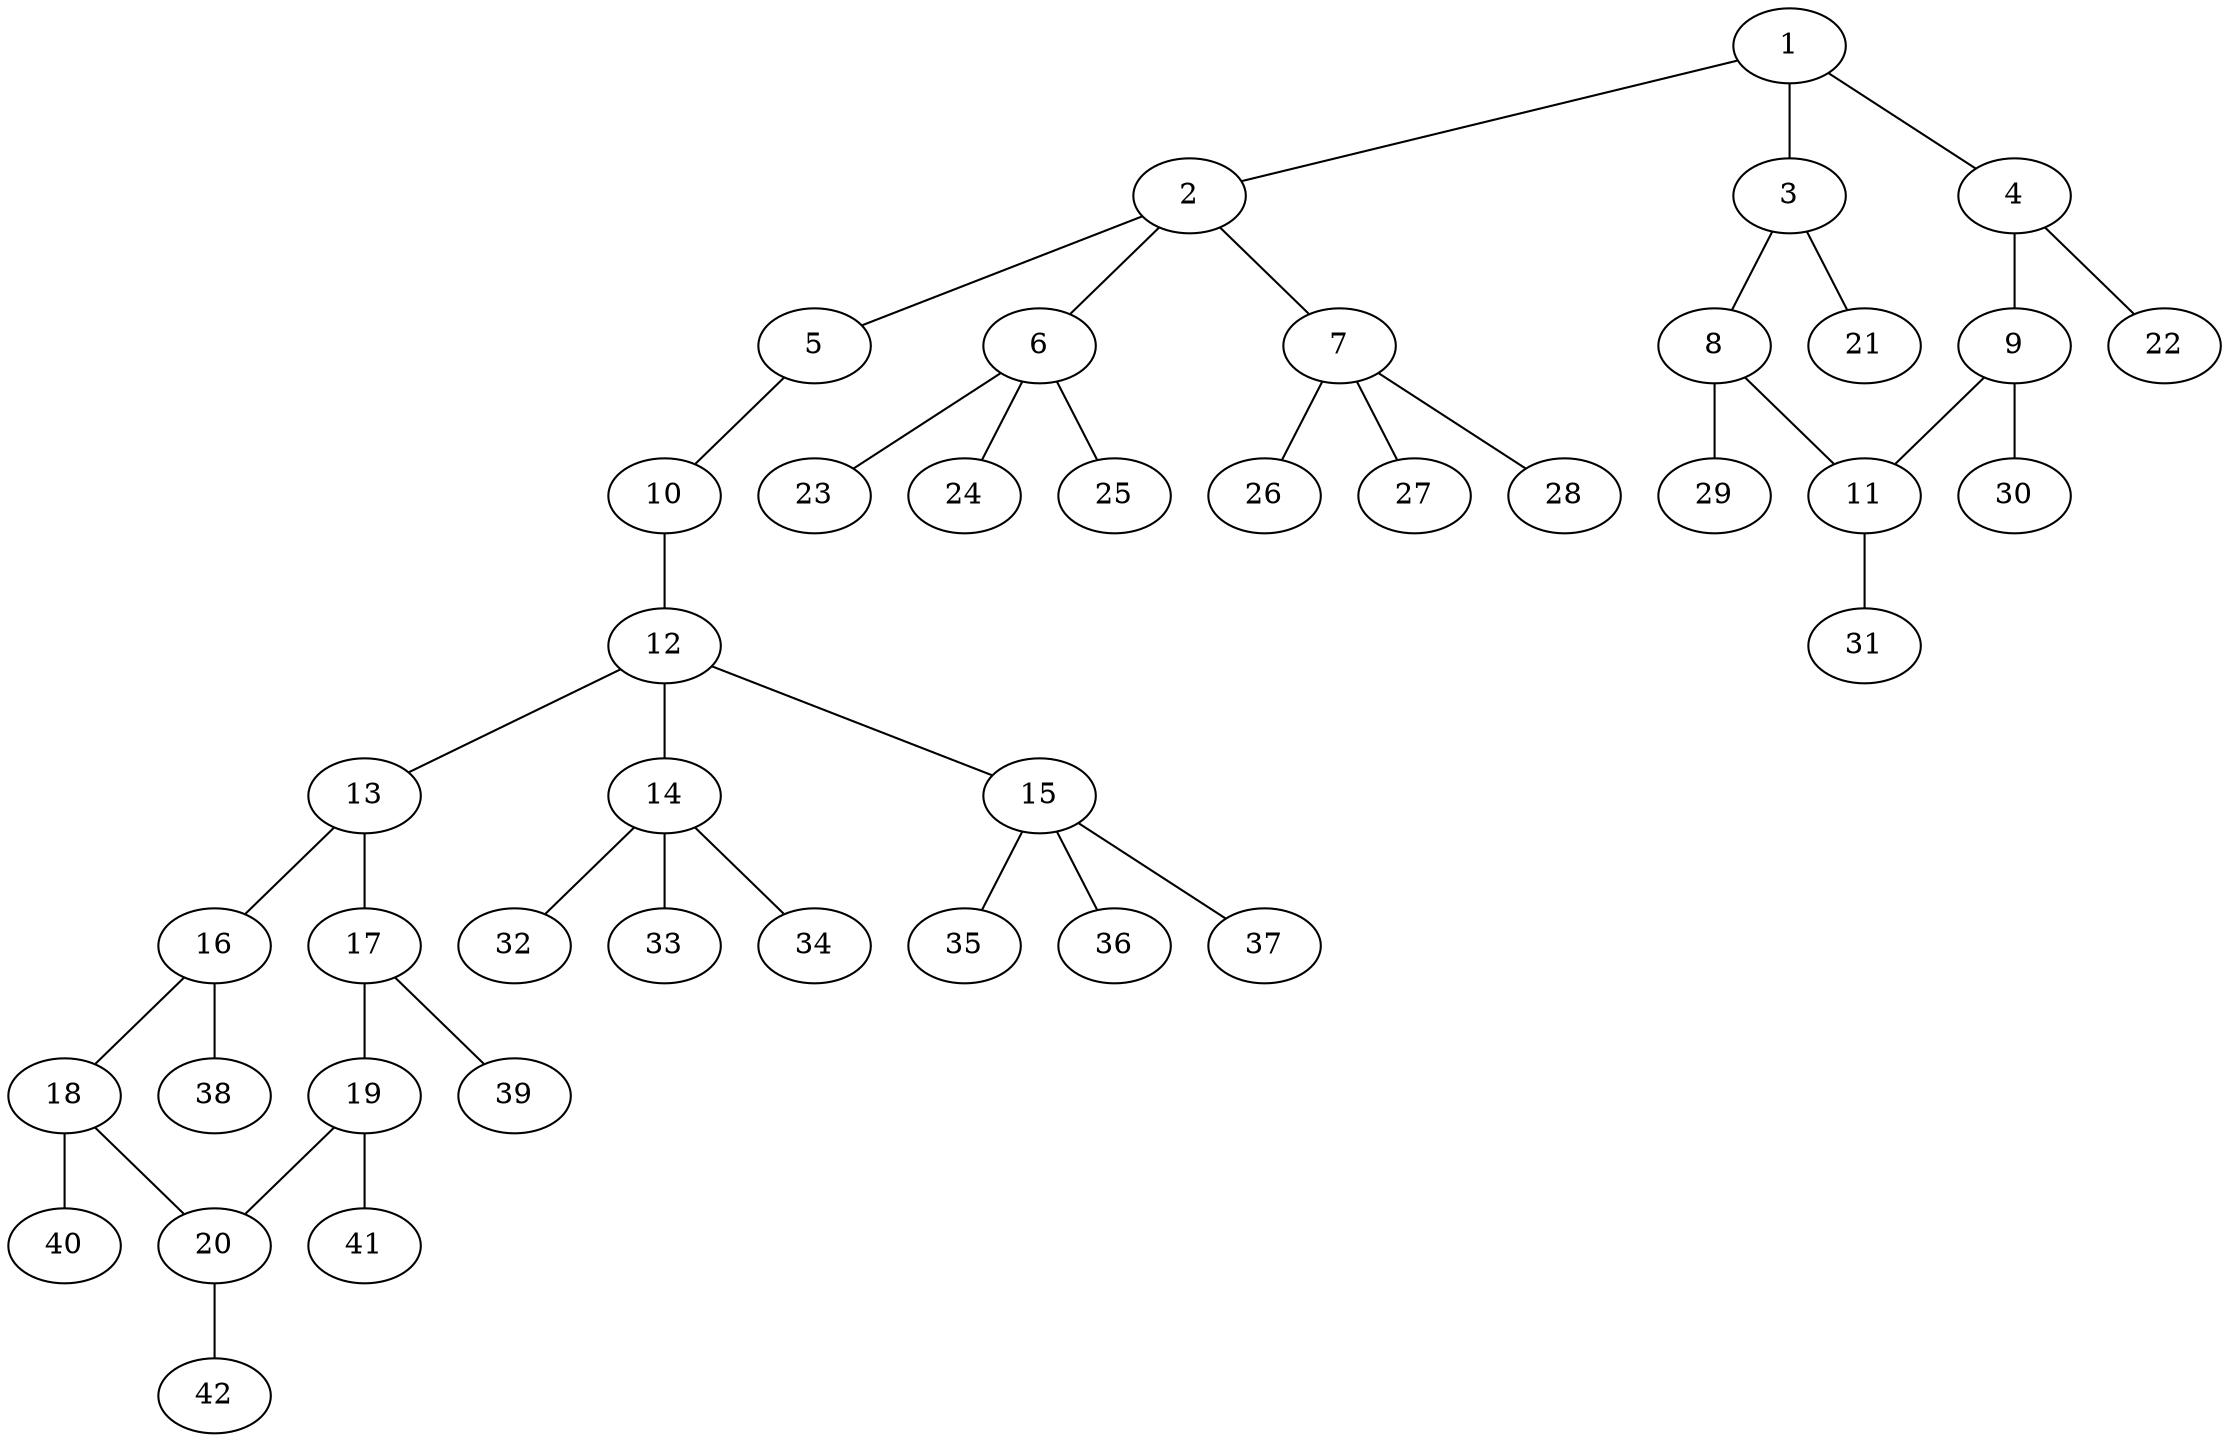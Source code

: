 graph molecule_491 {
	1	 [chem=C];
	2	 [chem=C];
	1 -- 2	 [valence=1];
	3	 [chem=C];
	1 -- 3	 [valence=1];
	4	 [chem=C];
	1 -- 4	 [valence=2];
	5	 [chem=O];
	2 -- 5	 [valence=1];
	6	 [chem=C];
	2 -- 6	 [valence=1];
	7	 [chem=C];
	2 -- 7	 [valence=1];
	8	 [chem=C];
	3 -- 8	 [valence=2];
	21	 [chem=H];
	3 -- 21	 [valence=1];
	9	 [chem=C];
	4 -- 9	 [valence=1];
	22	 [chem=H];
	4 -- 22	 [valence=1];
	10	 [chem=O];
	5 -- 10	 [valence=1];
	23	 [chem=H];
	6 -- 23	 [valence=1];
	24	 [chem=H];
	6 -- 24	 [valence=1];
	25	 [chem=H];
	6 -- 25	 [valence=1];
	26	 [chem=H];
	7 -- 26	 [valence=1];
	27	 [chem=H];
	7 -- 27	 [valence=1];
	28	 [chem=H];
	7 -- 28	 [valence=1];
	11	 [chem=C];
	8 -- 11	 [valence=1];
	29	 [chem=H];
	8 -- 29	 [valence=1];
	9 -- 11	 [valence=2];
	30	 [chem=H];
	9 -- 30	 [valence=1];
	12	 [chem=C];
	10 -- 12	 [valence=1];
	31	 [chem=H];
	11 -- 31	 [valence=1];
	13	 [chem=C];
	12 -- 13	 [valence=1];
	14	 [chem=C];
	12 -- 14	 [valence=1];
	15	 [chem=C];
	12 -- 15	 [valence=1];
	16	 [chem=C];
	13 -- 16	 [valence=2];
	17	 [chem=C];
	13 -- 17	 [valence=1];
	32	 [chem=H];
	14 -- 32	 [valence=1];
	33	 [chem=H];
	14 -- 33	 [valence=1];
	34	 [chem=H];
	14 -- 34	 [valence=1];
	35	 [chem=H];
	15 -- 35	 [valence=1];
	36	 [chem=H];
	15 -- 36	 [valence=1];
	37	 [chem=H];
	15 -- 37	 [valence=1];
	18	 [chem=C];
	16 -- 18	 [valence=1];
	38	 [chem=H];
	16 -- 38	 [valence=1];
	19	 [chem=C];
	17 -- 19	 [valence=2];
	39	 [chem=H];
	17 -- 39	 [valence=1];
	20	 [chem=C];
	18 -- 20	 [valence=2];
	40	 [chem=H];
	18 -- 40	 [valence=1];
	19 -- 20	 [valence=1];
	41	 [chem=H];
	19 -- 41	 [valence=1];
	42	 [chem=H];
	20 -- 42	 [valence=1];
}

